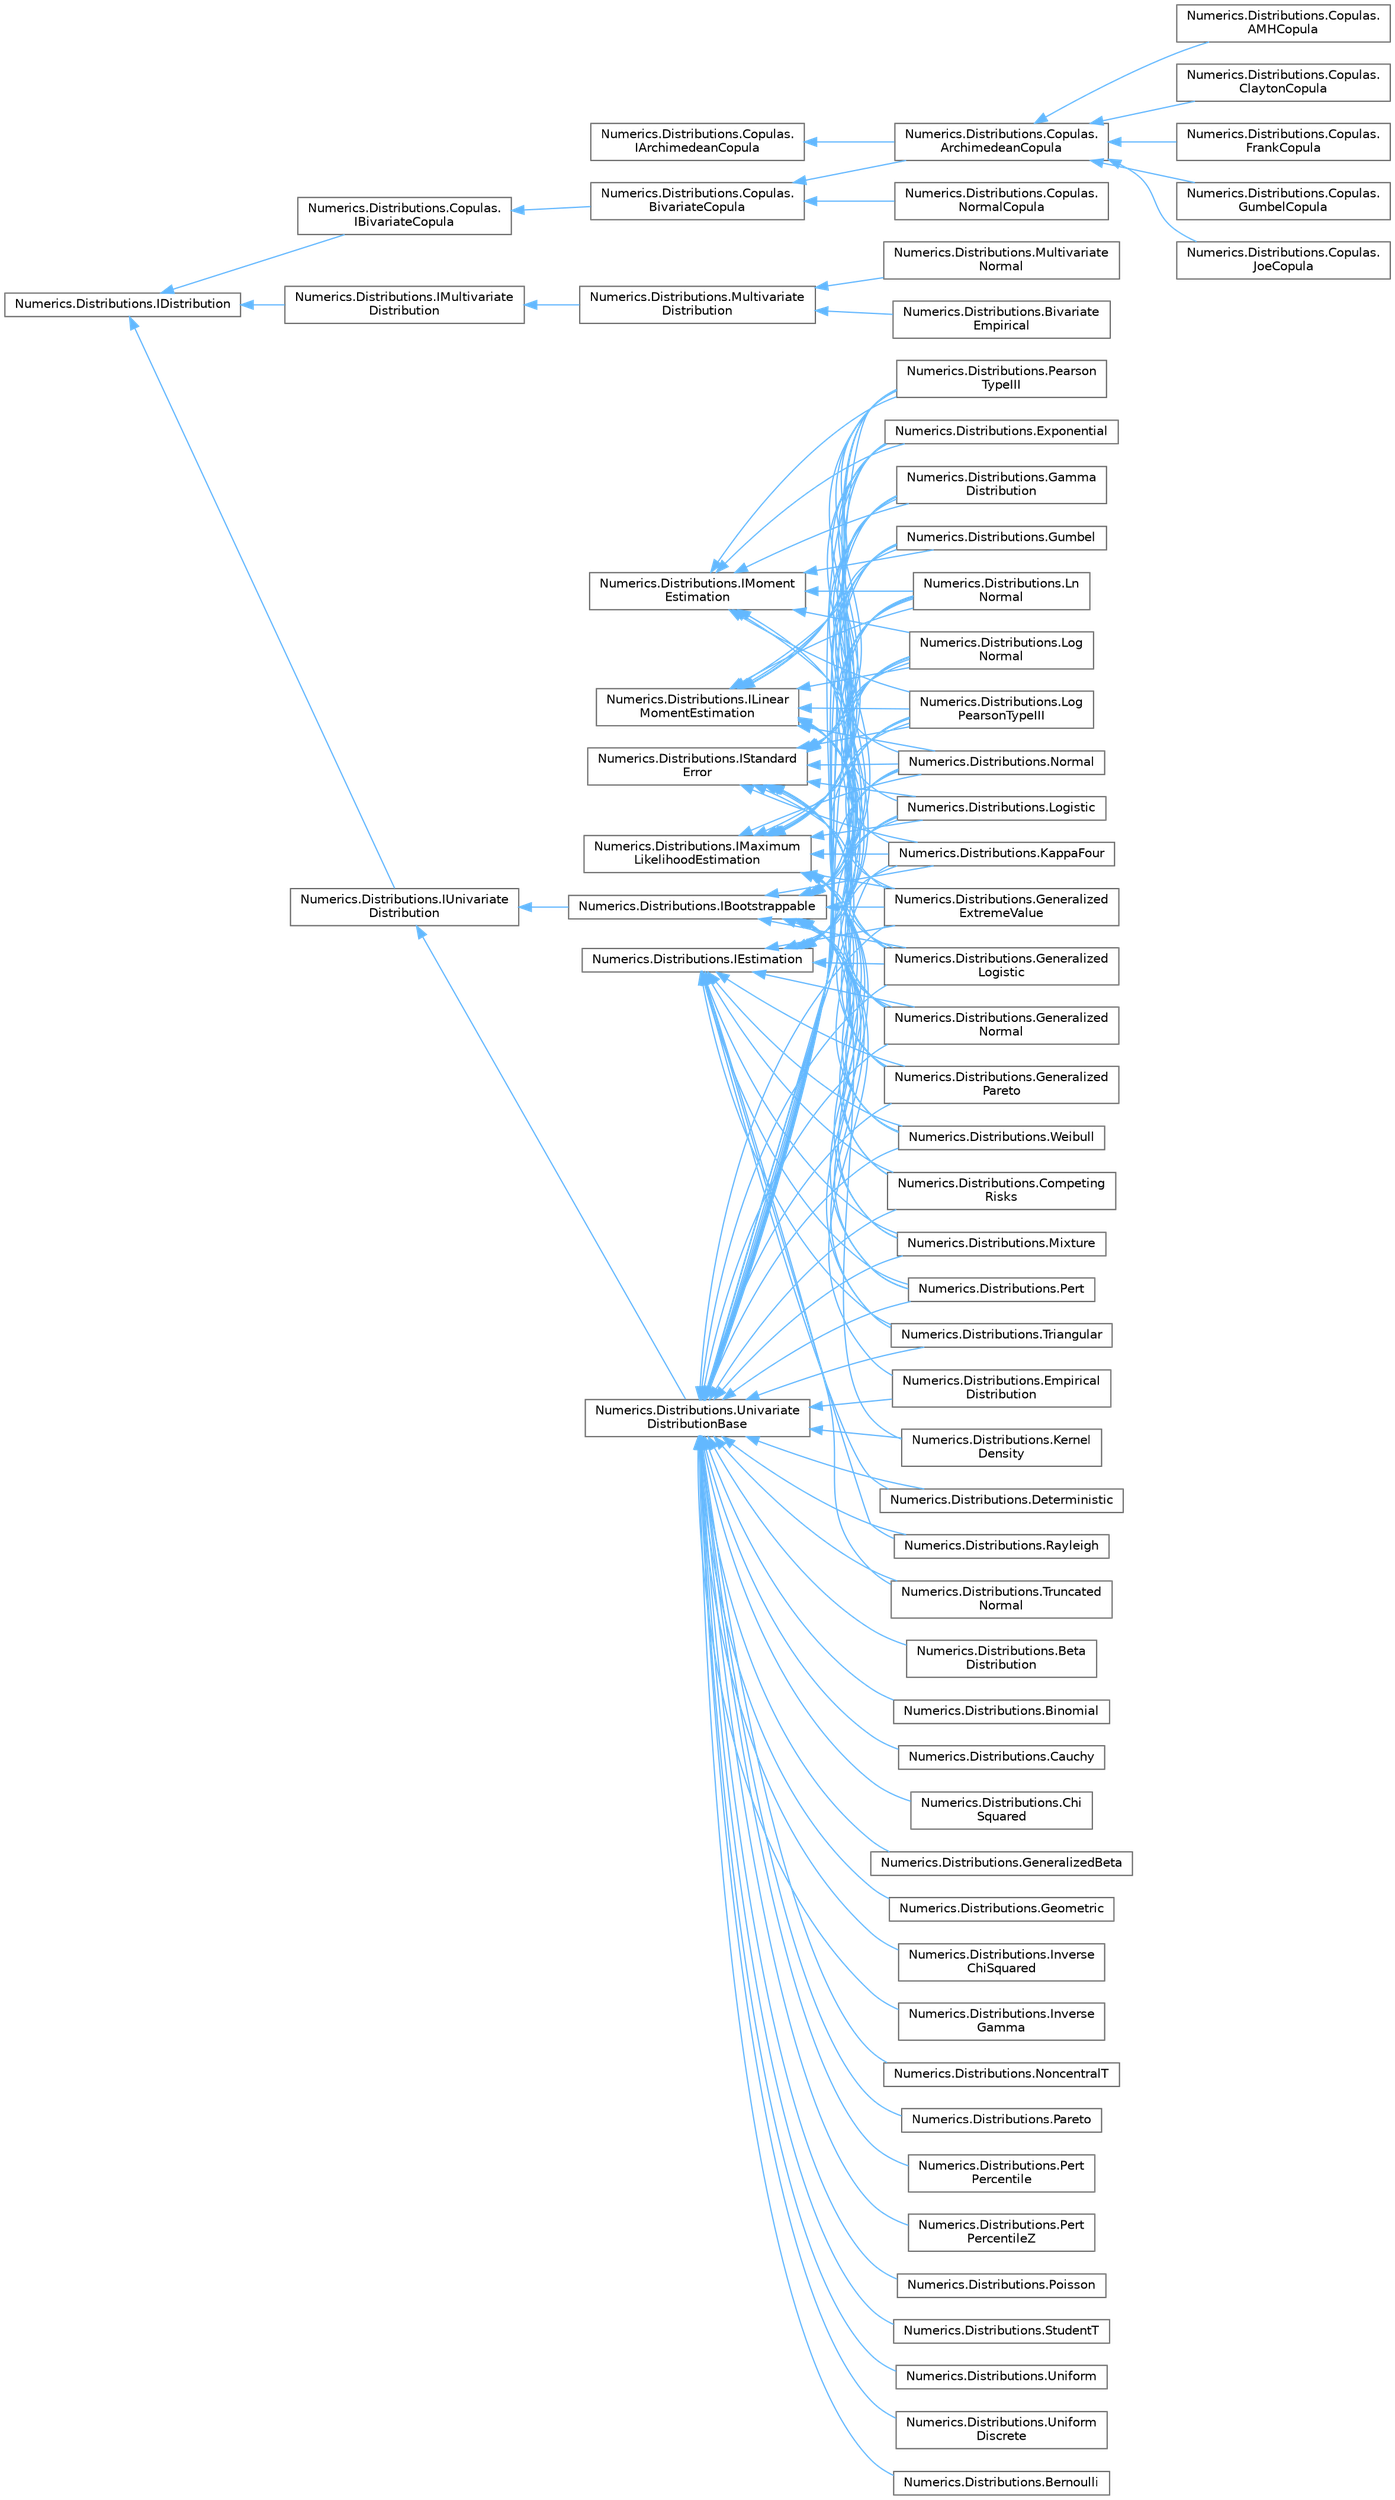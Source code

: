 digraph "Graphical Class Hierarchy"
{
 // LATEX_PDF_SIZE
  bgcolor="transparent";
  edge [fontname=Helvetica,fontsize=10,labelfontname=Helvetica,labelfontsize=10];
  node [fontname=Helvetica,fontsize=10,shape=box,height=0.2,width=0.4];
  rankdir="LR";
  Node0 [id="Node000000",label="Numerics.Distributions.Copulas.\lIArchimedeanCopula",height=0.2,width=0.4,color="grey40", fillcolor="white", style="filled",URL="$interface_numerics_1_1_distributions_1_1_copulas_1_1_i_archimedean_copula.html",tooltip="An interface for Archimedean Copulas."];
  Node0 -> Node1 [id="edge16_Node000000_Node000001",dir="back",color="steelblue1",style="solid",tooltip=" "];
  Node1 [id="Node000001",label="Numerics.Distributions.Copulas.\lArchimedeanCopula",height=0.2,width=0.4,color="grey40", fillcolor="white", style="filled",URL="$class_numerics_1_1_distributions_1_1_copulas_1_1_archimedean_copula.html",tooltip="Declares common functionality of all Archimedean Copulas."];
  Node1 -> Node2 [id="edge17_Node000001_Node000002",dir="back",color="steelblue1",style="solid",tooltip=" "];
  Node2 [id="Node000002",label="Numerics.Distributions.Copulas.\lAMHCopula",height=0.2,width=0.4,color="grey40", fillcolor="white", style="filled",URL="$class_numerics_1_1_distributions_1_1_copulas_1_1_a_m_h_copula.html",tooltip="The Ali-Mikhail-Haq (AHM) copula."];
  Node1 -> Node3 [id="edge18_Node000001_Node000003",dir="back",color="steelblue1",style="solid",tooltip=" "];
  Node3 [id="Node000003",label="Numerics.Distributions.Copulas.\lClaytonCopula",height=0.2,width=0.4,color="grey40", fillcolor="white", style="filled",URL="$class_numerics_1_1_distributions_1_1_copulas_1_1_clayton_copula.html",tooltip="The Clayton copula."];
  Node1 -> Node4 [id="edge19_Node000001_Node000004",dir="back",color="steelblue1",style="solid",tooltip=" "];
  Node4 [id="Node000004",label="Numerics.Distributions.Copulas.\lFrankCopula",height=0.2,width=0.4,color="grey40", fillcolor="white", style="filled",URL="$class_numerics_1_1_distributions_1_1_copulas_1_1_frank_copula.html",tooltip="The Frank copula."];
  Node1 -> Node5 [id="edge20_Node000001_Node000005",dir="back",color="steelblue1",style="solid",tooltip=" "];
  Node5 [id="Node000005",label="Numerics.Distributions.Copulas.\lGumbelCopula",height=0.2,width=0.4,color="grey40", fillcolor="white", style="filled",URL="$class_numerics_1_1_distributions_1_1_copulas_1_1_gumbel_copula.html",tooltip="The Gumbel copula. Sometimes referred to as Gumbel-Hougaard copula."];
  Node1 -> Node6 [id="edge21_Node000001_Node000006",dir="back",color="steelblue1",style="solid",tooltip=" "];
  Node6 [id="Node000006",label="Numerics.Distributions.Copulas.\lJoeCopula",height=0.2,width=0.4,color="grey40", fillcolor="white", style="filled",URL="$class_numerics_1_1_distributions_1_1_copulas_1_1_joe_copula.html",tooltip="The Joe copula."];
  Node10 [id="Node000010",label="Numerics.Distributions.IDistribution",height=0.2,width=0.4,color="grey40", fillcolor="white", style="filled",URL="$interface_numerics_1_1_distributions_1_1_i_distribution.html",tooltip="Simple Distribution Interface."];
  Node10 -> Node9 [id="edge22_Node000010_Node000009",dir="back",color="steelblue1",style="solid",tooltip=" "];
  Node9 [id="Node000009",label="Numerics.Distributions.Copulas.\lIBivariateCopula",height=0.2,width=0.4,color="grey40", fillcolor="white", style="filled",URL="$interface_numerics_1_1_distributions_1_1_copulas_1_1_i_bivariate_copula.html",tooltip="Interface for Copula Joint Distributions."];
  Node9 -> Node7 [id="edge23_Node000009_Node000007",dir="back",color="steelblue1",style="solid",tooltip=" "];
  Node7 [id="Node000007",label="Numerics.Distributions.Copulas.\lBivariateCopula",height=0.2,width=0.4,color="grey40", fillcolor="white", style="filled",URL="$class_numerics_1_1_distributions_1_1_copulas_1_1_bivariate_copula.html",tooltip="Declares common functionality of all Bivariate Copulas."];
  Node7 -> Node1 [id="edge24_Node000007_Node000001",dir="back",color="steelblue1",style="solid",tooltip=" "];
  Node7 -> Node8 [id="edge25_Node000007_Node000008",dir="back",color="steelblue1",style="solid",tooltip=" "];
  Node8 [id="Node000008",label="Numerics.Distributions.Copulas.\lNormalCopula",height=0.2,width=0.4,color="grey40", fillcolor="white", style="filled",URL="$class_numerics_1_1_distributions_1_1_copulas_1_1_normal_copula.html",tooltip="The Gaussian (Normal) copula."];
  Node10 -> Node11 [id="edge26_Node000010_Node000011",dir="back",color="steelblue1",style="solid",tooltip=" "];
  Node11 [id="Node000011",label="Numerics.Distributions.IMultivariate\lDistribution",height=0.2,width=0.4,color="grey40", fillcolor="white", style="filled",URL="$interface_numerics_1_1_distributions_1_1_i_multivariate_distribution.html",tooltip="Interface for Multivariate Probability Distributions."];
  Node11 -> Node12 [id="edge27_Node000011_Node000012",dir="back",color="steelblue1",style="solid",tooltip=" "];
  Node12 [id="Node000012",label="Numerics.Distributions.Multivariate\lDistribution",height=0.2,width=0.4,color="grey40", fillcolor="white", style="filled",URL="$class_numerics_1_1_distributions_1_1_multivariate_distribution.html",tooltip="Declares common functionality for Multivariate Probability Distributions."];
  Node12 -> Node13 [id="edge28_Node000012_Node000013",dir="back",color="steelblue1",style="solid",tooltip=" "];
  Node13 [id="Node000013",label="Numerics.Distributions.Bivariate\lEmpirical",height=0.2,width=0.4,color="grey40", fillcolor="white", style="filled",URL="$class_numerics_1_1_distributions_1_1_bivariate_empirical.html",tooltip="The Bivariate Empirical distribution."];
  Node12 -> Node14 [id="edge29_Node000012_Node000014",dir="back",color="steelblue1",style="solid",tooltip=" "];
  Node14 [id="Node000014",label="Numerics.Distributions.Multivariate\lNormal",height=0.2,width=0.4,color="grey40", fillcolor="white", style="filled",URL="$class_numerics_1_1_distributions_1_1_multivariate_normal.html",tooltip="The Multivariate Normal distribution."];
  Node10 -> Node15 [id="edge30_Node000010_Node000015",dir="back",color="steelblue1",style="solid",tooltip=" "];
  Node15 [id="Node000015",label="Numerics.Distributions.IUnivariate\lDistribution",height=0.2,width=0.4,color="grey40", fillcolor="white", style="filled",URL="$interface_numerics_1_1_distributions_1_1_i_univariate_distribution.html",tooltip="Interface for Univariate Probability Distributions."];
  Node15 -> Node16 [id="edge31_Node000015_Node000016",dir="back",color="steelblue1",style="solid",tooltip=" "];
  Node16 [id="Node000016",label="Numerics.Distributions.IBootstrappable",height=0.2,width=0.4,color="grey40", fillcolor="white", style="filled",URL="$interface_numerics_1_1_distributions_1_1_i_bootstrappable.html",tooltip="An interface for performing the parametric bootstrap with a univariate distribution."];
  Node16 -> Node17 [id="edge32_Node000016_Node000017",dir="back",color="steelblue1",style="solid",tooltip=" "];
  Node17 [id="Node000017",label="Numerics.Distributions.Competing\lRisks",height=0.2,width=0.4,color="grey40", fillcolor="white", style="filled",URL="$class_numerics_1_1_distributions_1_1_competing_risks.html",tooltip="A competing risks distribution."];
  Node16 -> Node50 [id="edge33_Node000016_Node000050",dir="back",color="steelblue1",style="solid",tooltip=" "];
  Node50 [id="Node000050",label="Numerics.Distributions.Empirical\lDistribution",height=0.2,width=0.4,color="grey40", fillcolor="white", style="filled",URL="$class_numerics_1_1_distributions_1_1_empirical_distribution.html",tooltip="The Univariate Empirical distribution."];
  Node16 -> Node26 [id="edge34_Node000016_Node000026",dir="back",color="steelblue1",style="solid",tooltip=" "];
  Node26 [id="Node000026",label="Numerics.Distributions.Exponential",height=0.2,width=0.4,color="grey40", fillcolor="white", style="filled",URL="$class_numerics_1_1_distributions_1_1_exponential.html",tooltip="The exponential distribution."];
  Node16 -> Node28 [id="edge35_Node000016_Node000028",dir="back",color="steelblue1",style="solid",tooltip=" "];
  Node28 [id="Node000028",label="Numerics.Distributions.Gamma\lDistribution",height=0.2,width=0.4,color="grey40", fillcolor="white", style="filled",URL="$class_numerics_1_1_distributions_1_1_gamma_distribution.html",tooltip="Gamma distribution."];
  Node16 -> Node30 [id="edge36_Node000016_Node000030",dir="back",color="steelblue1",style="solid",tooltip=" "];
  Node30 [id="Node000030",label="Numerics.Distributions.Generalized\lExtremeValue",height=0.2,width=0.4,color="grey40", fillcolor="white", style="filled",URL="$class_numerics_1_1_distributions_1_1_generalized_extreme_value.html",tooltip="The Generalized Extreme Value distribution."];
  Node16 -> Node32 [id="edge37_Node000016_Node000032",dir="back",color="steelblue1",style="solid",tooltip=" "];
  Node32 [id="Node000032",label="Numerics.Distributions.Generalized\lLogistic",height=0.2,width=0.4,color="grey40", fillcolor="white", style="filled",URL="$class_numerics_1_1_distributions_1_1_generalized_logistic.html",tooltip="The generalized logistic distribution."];
  Node16 -> Node33 [id="edge38_Node000016_Node000033",dir="back",color="steelblue1",style="solid",tooltip=" "];
  Node33 [id="Node000033",label="Numerics.Distributions.Generalized\lNormal",height=0.2,width=0.4,color="grey40", fillcolor="white", style="filled",URL="$class_numerics_1_1_distributions_1_1_generalized_normal.html",tooltip="The generalized normal distribution (LogNormal-3)."];
  Node16 -> Node34 [id="edge39_Node000016_Node000034",dir="back",color="steelblue1",style="solid",tooltip=" "];
  Node34 [id="Node000034",label="Numerics.Distributions.Generalized\lPareto",height=0.2,width=0.4,color="grey40", fillcolor="white", style="filled",URL="$class_numerics_1_1_distributions_1_1_generalized_pareto.html",tooltip="The generalized Pareto distribution."];
  Node16 -> Node35 [id="edge40_Node000016_Node000035",dir="back",color="steelblue1",style="solid",tooltip=" "];
  Node35 [id="Node000035",label="Numerics.Distributions.Gumbel",height=0.2,width=0.4,color="grey40", fillcolor="white", style="filled",URL="$class_numerics_1_1_distributions_1_1_gumbel.html",tooltip="The Gumbel (Extreme Value Type I) probability distribution."];
  Node16 -> Node43 [id="edge41_Node000016_Node000043",dir="back",color="steelblue1",style="solid",tooltip=" "];
  Node43 [id="Node000043",label="Numerics.Distributions.KappaFour",height=0.2,width=0.4,color="grey40", fillcolor="white", style="filled",URL="$class_numerics_1_1_distributions_1_1_kappa_four.html",tooltip="The Kappa-4 distribution."];
  Node16 -> Node55 [id="edge42_Node000016_Node000055",dir="back",color="steelblue1",style="solid",tooltip=" "];
  Node55 [id="Node000055",label="Numerics.Distributions.Kernel\lDensity",height=0.2,width=0.4,color="grey40", fillcolor="white", style="filled",URL="$class_numerics_1_1_distributions_1_1_kernel_density.html",tooltip="The kernel density distribution function."];
  Node16 -> Node37 [id="edge43_Node000016_Node000037",dir="back",color="steelblue1",style="solid",tooltip=" "];
  Node37 [id="Node000037",label="Numerics.Distributions.Ln\lNormal",height=0.2,width=0.4,color="grey40", fillcolor="white", style="filled",URL="$class_numerics_1_1_distributions_1_1_ln_normal.html",tooltip="The Ln-Normal (Galton) probability distribution."];
  Node16 -> Node38 [id="edge44_Node000016_Node000038",dir="back",color="steelblue1",style="solid",tooltip=" "];
  Node38 [id="Node000038",label="Numerics.Distributions.Log\lNormal",height=0.2,width=0.4,color="grey40", fillcolor="white", style="filled",URL="$class_numerics_1_1_distributions_1_1_log_normal.html",tooltip="The Log-Normal probability distribution."];
  Node16 -> Node39 [id="edge45_Node000016_Node000039",dir="back",color="steelblue1",style="solid",tooltip=" "];
  Node39 [id="Node000039",label="Numerics.Distributions.Log\lPearsonTypeIII",height=0.2,width=0.4,color="grey40", fillcolor="white", style="filled",URL="$class_numerics_1_1_distributions_1_1_log_pearson_type_i_i_i.html",tooltip="The log-Pearson Type III distribution."];
  Node16 -> Node40 [id="edge46_Node000016_Node000040",dir="back",color="steelblue1",style="solid",tooltip=" "];
  Node40 [id="Node000040",label="Numerics.Distributions.Logistic",height=0.2,width=0.4,color="grey40", fillcolor="white", style="filled",URL="$class_numerics_1_1_distributions_1_1_logistic.html",tooltip="The logistic distribution."];
  Node16 -> Node45 [id="edge47_Node000016_Node000045",dir="back",color="steelblue1",style="solid",tooltip=" "];
  Node45 [id="Node000045",label="Numerics.Distributions.Mixture",height=0.2,width=0.4,color="grey40", fillcolor="white", style="filled",URL="$class_numerics_1_1_distributions_1_1_mixture.html",tooltip="A Mixture distribution."];
  Node16 -> Node41 [id="edge48_Node000016_Node000041",dir="back",color="steelblue1",style="solid",tooltip=" "];
  Node41 [id="Node000041",label="Numerics.Distributions.Normal",height=0.2,width=0.4,color="grey40", fillcolor="white", style="filled",URL="$class_numerics_1_1_distributions_1_1_normal.html",tooltip="The Normal (Gaussian) probability distribution."];
  Node16 -> Node42 [id="edge49_Node000016_Node000042",dir="back",color="steelblue1",style="solid",tooltip=" "];
  Node42 [id="Node000042",label="Numerics.Distributions.Pearson\lTypeIII",height=0.2,width=0.4,color="grey40", fillcolor="white", style="filled",URL="$class_numerics_1_1_distributions_1_1_pearson_type_i_i_i.html",tooltip="The Pearson Type III distribution."];
  Node16 -> Node46 [id="edge50_Node000016_Node000046",dir="back",color="steelblue1",style="solid",tooltip=" "];
  Node46 [id="Node000046",label="Numerics.Distributions.Pert",height=0.2,width=0.4,color="grey40", fillcolor="white", style="filled",URL="$class_numerics_1_1_distributions_1_1_pert.html",tooltip="The PERT probability distribution."];
  Node16 -> Node47 [id="edge51_Node000016_Node000047",dir="back",color="steelblue1",style="solid",tooltip=" "];
  Node47 [id="Node000047",label="Numerics.Distributions.Triangular",height=0.2,width=0.4,color="grey40", fillcolor="white", style="filled",URL="$class_numerics_1_1_distributions_1_1_triangular.html",tooltip="The Triangular probability distribution."];
  Node16 -> Node44 [id="edge52_Node000016_Node000044",dir="back",color="steelblue1",style="solid",tooltip=" "];
  Node44 [id="Node000044",label="Numerics.Distributions.Weibull",height=0.2,width=0.4,color="grey40", fillcolor="white", style="filled",URL="$class_numerics_1_1_distributions_1_1_weibull.html",tooltip="The Weibull probability distribution."];
  Node15 -> Node18 [id="edge53_Node000015_Node000018",dir="back",color="steelblue1",style="solid",tooltip=" "];
  Node18 [id="Node000018",label="Numerics.Distributions.Univariate\lDistributionBase",height=0.2,width=0.4,color="grey40", fillcolor="white", style="filled",URL="$class_numerics_1_1_distributions_1_1_univariate_distribution_base.html",tooltip="Declares common functionality for all univariate distributions."];
  Node18 -> Node19 [id="edge54_Node000018_Node000019",dir="back",color="steelblue1",style="solid",tooltip=" "];
  Node19 [id="Node000019",label="Numerics.Distributions.Bernoulli",height=0.2,width=0.4,color="grey40", fillcolor="white", style="filled",URL="$class_numerics_1_1_distributions_1_1_bernoulli.html",tooltip="The Bernoulli distribution."];
  Node18 -> Node20 [id="edge55_Node000018_Node000020",dir="back",color="steelblue1",style="solid",tooltip=" "];
  Node20 [id="Node000020",label="Numerics.Distributions.Beta\lDistribution",height=0.2,width=0.4,color="grey40", fillcolor="white", style="filled",URL="$class_numerics_1_1_distributions_1_1_beta_distribution.html",tooltip="The Beta distribution."];
  Node18 -> Node21 [id="edge56_Node000018_Node000021",dir="back",color="steelblue1",style="solid",tooltip=" "];
  Node21 [id="Node000021",label="Numerics.Distributions.Binomial",height=0.2,width=0.4,color="grey40", fillcolor="white", style="filled",URL="$class_numerics_1_1_distributions_1_1_binomial.html",tooltip="The Binomial distribution."];
  Node18 -> Node22 [id="edge57_Node000018_Node000022",dir="back",color="steelblue1",style="solid",tooltip=" "];
  Node22 [id="Node000022",label="Numerics.Distributions.Cauchy",height=0.2,width=0.4,color="grey40", fillcolor="white", style="filled",URL="$class_numerics_1_1_distributions_1_1_cauchy.html",tooltip="The Cauchy distribution."];
  Node18 -> Node23 [id="edge58_Node000018_Node000023",dir="back",color="steelblue1",style="solid",tooltip=" "];
  Node23 [id="Node000023",label="Numerics.Distributions.Chi\lSquared",height=0.2,width=0.4,color="grey40", fillcolor="white", style="filled",URL="$class_numerics_1_1_distributions_1_1_chi_squared.html",tooltip="The Chi-Squared (χ²) probability distribution."];
  Node18 -> Node17 [id="edge59_Node000018_Node000017",dir="back",color="steelblue1",style="solid",tooltip=" "];
  Node18 -> Node24 [id="edge60_Node000018_Node000024",dir="back",color="steelblue1",style="solid",tooltip=" "];
  Node24 [id="Node000024",label="Numerics.Distributions.Deterministic",height=0.2,width=0.4,color="grey40", fillcolor="white", style="filled",URL="$class_numerics_1_1_distributions_1_1_deterministic.html",tooltip="Deterministic point value estimate."];
  Node18 -> Node50 [id="edge61_Node000018_Node000050",dir="back",color="steelblue1",style="solid",tooltip=" "];
  Node18 -> Node26 [id="edge62_Node000018_Node000026",dir="back",color="steelblue1",style="solid",tooltip=" "];
  Node18 -> Node28 [id="edge63_Node000018_Node000028",dir="back",color="steelblue1",style="solid",tooltip=" "];
  Node18 -> Node51 [id="edge64_Node000018_Node000051",dir="back",color="steelblue1",style="solid",tooltip=" "];
  Node51 [id="Node000051",label="Numerics.Distributions.GeneralizedBeta",height=0.2,width=0.4,color="grey40", fillcolor="white", style="filled",URL="$class_numerics_1_1_distributions_1_1_generalized_beta.html",tooltip="The four-parameter Beta distribution."];
  Node18 -> Node30 [id="edge65_Node000018_Node000030",dir="back",color="steelblue1",style="solid",tooltip=" "];
  Node18 -> Node32 [id="edge66_Node000018_Node000032",dir="back",color="steelblue1",style="solid",tooltip=" "];
  Node18 -> Node33 [id="edge67_Node000018_Node000033",dir="back",color="steelblue1",style="solid",tooltip=" "];
  Node18 -> Node34 [id="edge68_Node000018_Node000034",dir="back",color="steelblue1",style="solid",tooltip=" "];
  Node18 -> Node52 [id="edge69_Node000018_Node000052",dir="back",color="steelblue1",style="solid",tooltip=" "];
  Node52 [id="Node000052",label="Numerics.Distributions.Geometric",height=0.2,width=0.4,color="grey40", fillcolor="white", style="filled",URL="$class_numerics_1_1_distributions_1_1_geometric.html",tooltip="The Geometric distribution."];
  Node18 -> Node35 [id="edge70_Node000018_Node000035",dir="back",color="steelblue1",style="solid",tooltip=" "];
  Node18 -> Node53 [id="edge71_Node000018_Node000053",dir="back",color="steelblue1",style="solid",tooltip=" "];
  Node53 [id="Node000053",label="Numerics.Distributions.Inverse\lChiSquared",height=0.2,width=0.4,color="grey40", fillcolor="white", style="filled",URL="$class_numerics_1_1_distributions_1_1_inverse_chi_squared.html",tooltip="The Inverse Chi-Squared (Inv-χ²) probability distribution."];
  Node18 -> Node54 [id="edge72_Node000018_Node000054",dir="back",color="steelblue1",style="solid",tooltip=" "];
  Node54 [id="Node000054",label="Numerics.Distributions.Inverse\lGamma",height=0.2,width=0.4,color="grey40", fillcolor="white", style="filled",URL="$class_numerics_1_1_distributions_1_1_inverse_gamma.html",tooltip="The Inverse Gamma distribution."];
  Node18 -> Node43 [id="edge73_Node000018_Node000043",dir="back",color="steelblue1",style="solid",tooltip=" "];
  Node18 -> Node55 [id="edge74_Node000018_Node000055",dir="back",color="steelblue1",style="solid",tooltip=" "];
  Node18 -> Node37 [id="edge75_Node000018_Node000037",dir="back",color="steelblue1",style="solid",tooltip=" "];
  Node18 -> Node38 [id="edge76_Node000018_Node000038",dir="back",color="steelblue1",style="solid",tooltip=" "];
  Node18 -> Node39 [id="edge77_Node000018_Node000039",dir="back",color="steelblue1",style="solid",tooltip=" "];
  Node18 -> Node40 [id="edge78_Node000018_Node000040",dir="back",color="steelblue1",style="solid",tooltip=" "];
  Node18 -> Node45 [id="edge79_Node000018_Node000045",dir="back",color="steelblue1",style="solid",tooltip=" "];
  Node18 -> Node56 [id="edge80_Node000018_Node000056",dir="back",color="steelblue1",style="solid",tooltip=" "];
  Node56 [id="Node000056",label="Numerics.Distributions.NoncentralT",height=0.2,width=0.4,color="grey40", fillcolor="white", style="filled",URL="$class_numerics_1_1_distributions_1_1_noncentral_t.html",tooltip="The Noncentral t probability distribution."];
  Node18 -> Node41 [id="edge81_Node000018_Node000041",dir="back",color="steelblue1",style="solid",tooltip=" "];
  Node18 -> Node57 [id="edge82_Node000018_Node000057",dir="back",color="steelblue1",style="solid",tooltip=" "];
  Node57 [id="Node000057",label="Numerics.Distributions.Pareto",height=0.2,width=0.4,color="grey40", fillcolor="white", style="filled",URL="$class_numerics_1_1_distributions_1_1_pareto.html",tooltip="The Pareto distribution."];
  Node18 -> Node42 [id="edge83_Node000018_Node000042",dir="back",color="steelblue1",style="solid",tooltip=" "];
  Node18 -> Node46 [id="edge84_Node000018_Node000046",dir="back",color="steelblue1",style="solid",tooltip=" "];
  Node18 -> Node58 [id="edge85_Node000018_Node000058",dir="back",color="steelblue1",style="solid",tooltip=" "];
  Node58 [id="Node000058",label="Numerics.Distributions.Pert\lPercentile",height=0.2,width=0.4,color="grey40", fillcolor="white", style="filled",URL="$class_numerics_1_1_distributions_1_1_pert_percentile.html",tooltip="The Pert percentile distribution."];
  Node18 -> Node59 [id="edge86_Node000018_Node000059",dir="back",color="steelblue1",style="solid",tooltip=" "];
  Node59 [id="Node000059",label="Numerics.Distributions.Pert\lPercentileZ",height=0.2,width=0.4,color="grey40", fillcolor="white", style="filled",URL="$class_numerics_1_1_distributions_1_1_pert_percentile_z.html",tooltip="The Pert percentile z distribution."];
  Node18 -> Node60 [id="edge87_Node000018_Node000060",dir="back",color="steelblue1",style="solid",tooltip=" "];
  Node60 [id="Node000060",label="Numerics.Distributions.Poisson",height=0.2,width=0.4,color="grey40", fillcolor="white", style="filled",URL="$class_numerics_1_1_distributions_1_1_poisson.html",tooltip="The Poisson distribution."];
  Node18 -> Node48 [id="edge88_Node000018_Node000048",dir="back",color="steelblue1",style="solid",tooltip=" "];
  Node48 [id="Node000048",label="Numerics.Distributions.Rayleigh",height=0.2,width=0.4,color="grey40", fillcolor="white", style="filled",URL="$class_numerics_1_1_distributions_1_1_rayleigh.html",tooltip="The Rayleigh probability distribution."];
  Node18 -> Node61 [id="edge89_Node000018_Node000061",dir="back",color="steelblue1",style="solid",tooltip=" "];
  Node61 [id="Node000061",label="Numerics.Distributions.StudentT",height=0.2,width=0.4,color="grey40", fillcolor="white", style="filled",URL="$class_numerics_1_1_distributions_1_1_student_t.html",tooltip="The Student's t probability distribution."];
  Node18 -> Node47 [id="edge90_Node000018_Node000047",dir="back",color="steelblue1",style="solid",tooltip=" "];
  Node18 -> Node49 [id="edge91_Node000018_Node000049",dir="back",color="steelblue1",style="solid",tooltip=" "];
  Node49 [id="Node000049",label="Numerics.Distributions.Truncated\lNormal",height=0.2,width=0.4,color="grey40", fillcolor="white", style="filled",URL="$class_numerics_1_1_distributions_1_1_truncated_normal.html",tooltip="The Truncated Normal (Gaussian) probability distribution."];
  Node18 -> Node62 [id="edge92_Node000018_Node000062",dir="back",color="steelblue1",style="solid",tooltip=" "];
  Node62 [id="Node000062",label="Numerics.Distributions.Uniform",height=0.2,width=0.4,color="grey40", fillcolor="white", style="filled",URL="$class_numerics_1_1_distributions_1_1_uniform.html",tooltip="The Uniform probability distribution."];
  Node18 -> Node63 [id="edge93_Node000018_Node000063",dir="back",color="steelblue1",style="solid",tooltip=" "];
  Node63 [id="Node000063",label="Numerics.Distributions.Uniform\lDiscrete",height=0.2,width=0.4,color="grey40", fillcolor="white", style="filled",URL="$class_numerics_1_1_distributions_1_1_uniform_discrete.html",tooltip="The uniform (discrete) distribution."];
  Node18 -> Node44 [id="edge94_Node000018_Node000044",dir="back",color="steelblue1",style="solid",tooltip=" "];
  Node25 [id="Node000025",label="Numerics.Distributions.IEstimation",height=0.2,width=0.4,color="grey40", fillcolor="white", style="filled",URL="$interface_numerics_1_1_distributions_1_1_i_estimation.html",tooltip="Distribution Parameter Estimation Interface."];
  Node25 -> Node17 [id="edge95_Node000025_Node000017",dir="back",color="steelblue1",style="solid",tooltip=" "];
  Node25 -> Node24 [id="edge96_Node000025_Node000024",dir="back",color="steelblue1",style="solid",tooltip=" "];
  Node25 -> Node26 [id="edge97_Node000025_Node000026",dir="back",color="steelblue1",style="solid",tooltip=" "];
  Node25 -> Node28 [id="edge98_Node000025_Node000028",dir="back",color="steelblue1",style="solid",tooltip=" "];
  Node25 -> Node30 [id="edge99_Node000025_Node000030",dir="back",color="steelblue1",style="solid",tooltip=" "];
  Node25 -> Node32 [id="edge100_Node000025_Node000032",dir="back",color="steelblue1",style="solid",tooltip=" "];
  Node25 -> Node33 [id="edge101_Node000025_Node000033",dir="back",color="steelblue1",style="solid",tooltip=" "];
  Node25 -> Node34 [id="edge102_Node000025_Node000034",dir="back",color="steelblue1",style="solid",tooltip=" "];
  Node25 -> Node35 [id="edge103_Node000025_Node000035",dir="back",color="steelblue1",style="solid",tooltip=" "];
  Node25 -> Node43 [id="edge104_Node000025_Node000043",dir="back",color="steelblue1",style="solid",tooltip=" "];
  Node25 -> Node37 [id="edge105_Node000025_Node000037",dir="back",color="steelblue1",style="solid",tooltip=" "];
  Node25 -> Node38 [id="edge106_Node000025_Node000038",dir="back",color="steelblue1",style="solid",tooltip=" "];
  Node25 -> Node39 [id="edge107_Node000025_Node000039",dir="back",color="steelblue1",style="solid",tooltip=" "];
  Node25 -> Node40 [id="edge108_Node000025_Node000040",dir="back",color="steelblue1",style="solid",tooltip=" "];
  Node25 -> Node45 [id="edge109_Node000025_Node000045",dir="back",color="steelblue1",style="solid",tooltip=" "];
  Node25 -> Node41 [id="edge110_Node000025_Node000041",dir="back",color="steelblue1",style="solid",tooltip=" "];
  Node25 -> Node42 [id="edge111_Node000025_Node000042",dir="back",color="steelblue1",style="solid",tooltip=" "];
  Node25 -> Node46 [id="edge112_Node000025_Node000046",dir="back",color="steelblue1",style="solid",tooltip=" "];
  Node25 -> Node48 [id="edge113_Node000025_Node000048",dir="back",color="steelblue1",style="solid",tooltip=" "];
  Node25 -> Node47 [id="edge114_Node000025_Node000047",dir="back",color="steelblue1",style="solid",tooltip=" "];
  Node25 -> Node49 [id="edge115_Node000025_Node000049",dir="back",color="steelblue1",style="solid",tooltip=" "];
  Node25 -> Node44 [id="edge116_Node000025_Node000044",dir="back",color="steelblue1",style="solid",tooltip=" "];
  Node27 [id="Node000027",label="Numerics.Distributions.ILinear\lMomentEstimation",height=0.2,width=0.4,color="grey40", fillcolor="white", style="filled",URL="$interface_numerics_1_1_distributions_1_1_i_linear_moment_estimation.html",tooltip="An interface for estimation by the method of linear moments."];
  Node27 -> Node26 [id="edge117_Node000027_Node000026",dir="back",color="steelblue1",style="solid",tooltip=" "];
  Node27 -> Node28 [id="edge118_Node000027_Node000028",dir="back",color="steelblue1",style="solid",tooltip=" "];
  Node27 -> Node30 [id="edge119_Node000027_Node000030",dir="back",color="steelblue1",style="solid",tooltip=" "];
  Node27 -> Node32 [id="edge120_Node000027_Node000032",dir="back",color="steelblue1",style="solid",tooltip=" "];
  Node27 -> Node33 [id="edge121_Node000027_Node000033",dir="back",color="steelblue1",style="solid",tooltip=" "];
  Node27 -> Node34 [id="edge122_Node000027_Node000034",dir="back",color="steelblue1",style="solid",tooltip=" "];
  Node27 -> Node35 [id="edge123_Node000027_Node000035",dir="back",color="steelblue1",style="solid",tooltip=" "];
  Node27 -> Node43 [id="edge124_Node000027_Node000043",dir="back",color="steelblue1",style="solid",tooltip=" "];
  Node27 -> Node37 [id="edge125_Node000027_Node000037",dir="back",color="steelblue1",style="solid",tooltip=" "];
  Node27 -> Node38 [id="edge126_Node000027_Node000038",dir="back",color="steelblue1",style="solid",tooltip=" "];
  Node27 -> Node39 [id="edge127_Node000027_Node000039",dir="back",color="steelblue1",style="solid",tooltip=" "];
  Node27 -> Node41 [id="edge128_Node000027_Node000041",dir="back",color="steelblue1",style="solid",tooltip=" "];
  Node27 -> Node42 [id="edge129_Node000027_Node000042",dir="back",color="steelblue1",style="solid",tooltip=" "];
  Node29 [id="Node000029",label="Numerics.Distributions.IMaximum\lLikelihoodEstimation",height=0.2,width=0.4,color="grey40", fillcolor="white", style="filled",URL="$interface_numerics_1_1_distributions_1_1_i_maximum_likelihood_estimation.html",tooltip="An interface for Maximum Likelihood Estimation."];
  Node29 -> Node17 [id="edge130_Node000029_Node000017",dir="back",color="steelblue1",style="solid",tooltip=" "];
  Node29 -> Node26 [id="edge131_Node000029_Node000026",dir="back",color="steelblue1",style="solid",tooltip=" "];
  Node29 -> Node28 [id="edge132_Node000029_Node000028",dir="back",color="steelblue1",style="solid",tooltip=" "];
  Node29 -> Node30 [id="edge133_Node000029_Node000030",dir="back",color="steelblue1",style="solid",tooltip=" "];
  Node29 -> Node32 [id="edge134_Node000029_Node000032",dir="back",color="steelblue1",style="solid",tooltip=" "];
  Node29 -> Node33 [id="edge135_Node000029_Node000033",dir="back",color="steelblue1",style="solid",tooltip=" "];
  Node29 -> Node34 [id="edge136_Node000029_Node000034",dir="back",color="steelblue1",style="solid",tooltip=" "];
  Node29 -> Node35 [id="edge137_Node000029_Node000035",dir="back",color="steelblue1",style="solid",tooltip=" "];
  Node29 -> Node43 [id="edge138_Node000029_Node000043",dir="back",color="steelblue1",style="solid",tooltip=" "];
  Node29 -> Node37 [id="edge139_Node000029_Node000037",dir="back",color="steelblue1",style="solid",tooltip=" "];
  Node29 -> Node38 [id="edge140_Node000029_Node000038",dir="back",color="steelblue1",style="solid",tooltip=" "];
  Node29 -> Node39 [id="edge141_Node000029_Node000039",dir="back",color="steelblue1",style="solid",tooltip=" "];
  Node29 -> Node40 [id="edge142_Node000029_Node000040",dir="back",color="steelblue1",style="solid",tooltip=" "];
  Node29 -> Node45 [id="edge143_Node000029_Node000045",dir="back",color="steelblue1",style="solid",tooltip=" "];
  Node29 -> Node41 [id="edge144_Node000029_Node000041",dir="back",color="steelblue1",style="solid",tooltip=" "];
  Node29 -> Node42 [id="edge145_Node000029_Node000042",dir="back",color="steelblue1",style="solid",tooltip=" "];
  Node29 -> Node46 [id="edge146_Node000029_Node000046",dir="back",color="steelblue1",style="solid",tooltip=" "];
  Node29 -> Node47 [id="edge147_Node000029_Node000047",dir="back",color="steelblue1",style="solid",tooltip=" "];
  Node29 -> Node44 [id="edge148_Node000029_Node000044",dir="back",color="steelblue1",style="solid",tooltip=" "];
  Node36 [id="Node000036",label="Numerics.Distributions.IMoment\lEstimation",height=0.2,width=0.4,color="grey40", fillcolor="white", style="filled",URL="$interface_numerics_1_1_distributions_1_1_i_moment_estimation.html",tooltip="An interface for estimation by the method of moments."];
  Node36 -> Node26 [id="edge149_Node000036_Node000026",dir="back",color="steelblue1",style="solid",tooltip=" "];
  Node36 -> Node28 [id="edge150_Node000036_Node000028",dir="back",color="steelblue1",style="solid",tooltip=" "];
  Node36 -> Node35 [id="edge151_Node000036_Node000035",dir="back",color="steelblue1",style="solid",tooltip=" "];
  Node36 -> Node37 [id="edge152_Node000036_Node000037",dir="back",color="steelblue1",style="solid",tooltip=" "];
  Node36 -> Node38 [id="edge153_Node000036_Node000038",dir="back",color="steelblue1",style="solid",tooltip=" "];
  Node36 -> Node39 [id="edge154_Node000036_Node000039",dir="back",color="steelblue1",style="solid",tooltip=" "];
  Node36 -> Node40 [id="edge155_Node000036_Node000040",dir="back",color="steelblue1",style="solid",tooltip=" "];
  Node36 -> Node41 [id="edge156_Node000036_Node000041",dir="back",color="steelblue1",style="solid",tooltip=" "];
  Node36 -> Node42 [id="edge157_Node000036_Node000042",dir="back",color="steelblue1",style="solid",tooltip=" "];
  Node31 [id="Node000031",label="Numerics.Distributions.IStandard\lError",height=0.2,width=0.4,color="grey40", fillcolor="white", style="filled",URL="$interface_numerics_1_1_distributions_1_1_i_standard_error.html",tooltip="An interface for calculating the standard error for a probability distribution."];
  Node31 -> Node26 [id="edge158_Node000031_Node000026",dir="back",color="steelblue1",style="solid",tooltip=" "];
  Node31 -> Node28 [id="edge159_Node000031_Node000028",dir="back",color="steelblue1",style="solid",tooltip=" "];
  Node31 -> Node30 [id="edge160_Node000031_Node000030",dir="back",color="steelblue1",style="solid",tooltip=" "];
  Node31 -> Node32 [id="edge161_Node000031_Node000032",dir="back",color="steelblue1",style="solid",tooltip=" "];
  Node31 -> Node33 [id="edge162_Node000031_Node000033",dir="back",color="steelblue1",style="solid",tooltip=" "];
  Node31 -> Node34 [id="edge163_Node000031_Node000034",dir="back",color="steelblue1",style="solid",tooltip=" "];
  Node31 -> Node35 [id="edge164_Node000031_Node000035",dir="back",color="steelblue1",style="solid",tooltip=" "];
  Node31 -> Node43 [id="edge165_Node000031_Node000043",dir="back",color="steelblue1",style="solid",tooltip=" "];
  Node31 -> Node37 [id="edge166_Node000031_Node000037",dir="back",color="steelblue1",style="solid",tooltip=" "];
  Node31 -> Node38 [id="edge167_Node000031_Node000038",dir="back",color="steelblue1",style="solid",tooltip=" "];
  Node31 -> Node39 [id="edge168_Node000031_Node000039",dir="back",color="steelblue1",style="solid",tooltip=" "];
  Node31 -> Node40 [id="edge169_Node000031_Node000040",dir="back",color="steelblue1",style="solid",tooltip=" "];
  Node31 -> Node41 [id="edge170_Node000031_Node000041",dir="back",color="steelblue1",style="solid",tooltip=" "];
  Node31 -> Node42 [id="edge171_Node000031_Node000042",dir="back",color="steelblue1",style="solid",tooltip=" "];
  Node31 -> Node44 [id="edge172_Node000031_Node000044",dir="back",color="steelblue1",style="solid",tooltip=" "];
}
